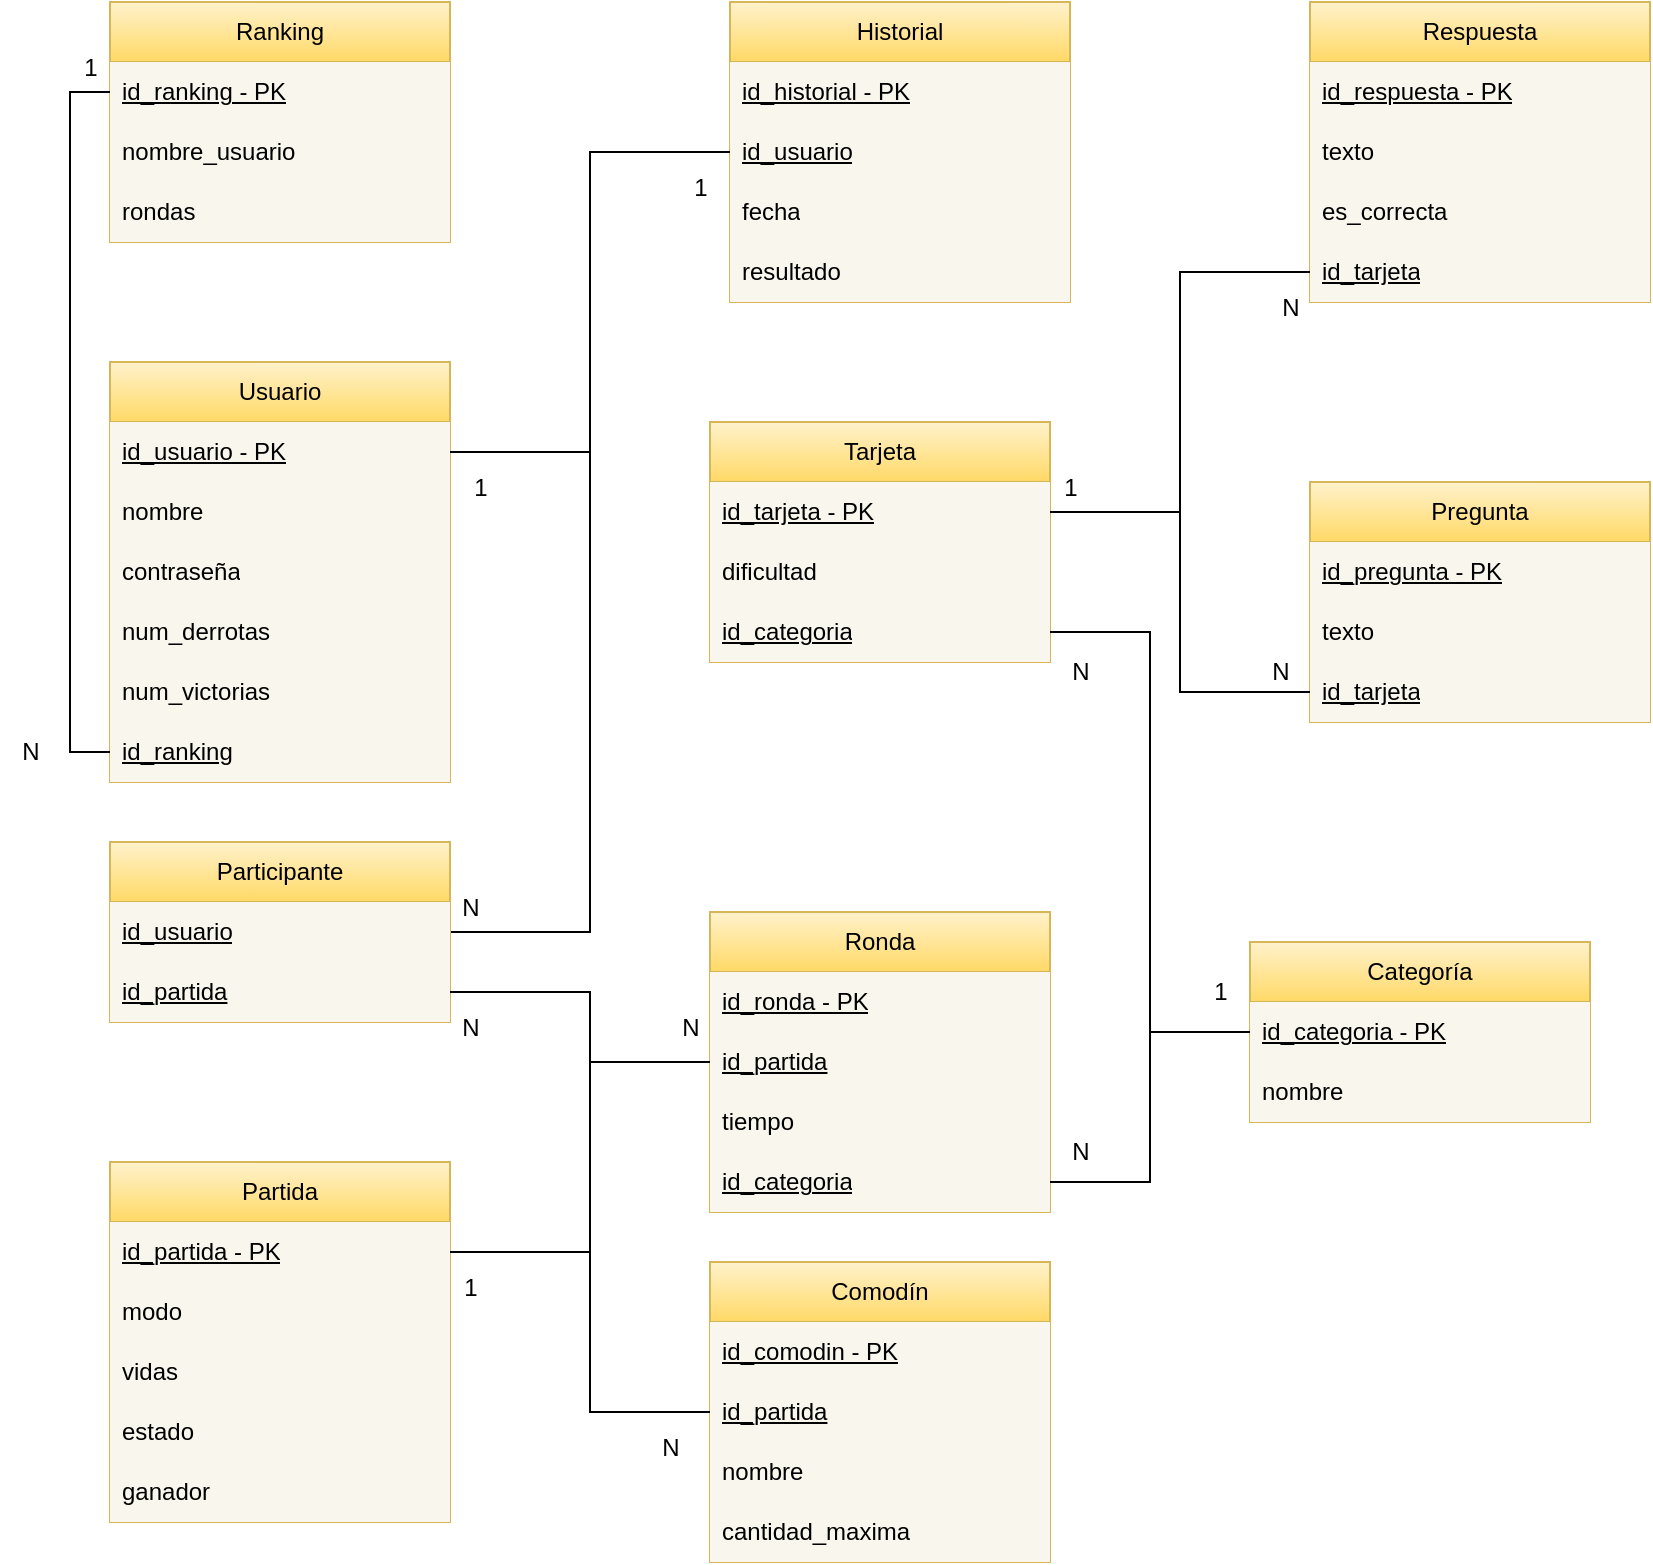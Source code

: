 <mxfile version="24.7.17">
  <diagram name="Página-1" id="ONYEkmk18qY-qcCmsCx9">
    <mxGraphModel grid="1" page="1" gridSize="10" guides="1" tooltips="1" connect="1" arrows="1" fold="1" pageScale="1" pageWidth="1169" pageHeight="827" math="0" shadow="0">
      <root>
        <mxCell id="0" />
        <mxCell id="1" parent="0" />
        <mxCell id="AqxNlBLeEbxyH4oe6DkZ-1" value="Tarjeta" style="swimlane;fontStyle=0;childLayout=stackLayout;horizontal=1;startSize=30;horizontalStack=0;resizeParent=1;resizeParentMax=0;resizeLast=0;collapsible=1;marginBottom=0;whiteSpace=wrap;html=1;fillColor=#fff2cc;strokeColor=#d6b656;gradientColor=#ffd966;swimlaneLine=1;" vertex="1" parent="1">
          <mxGeometry x="460" y="240" width="170" height="120" as="geometry">
            <mxRectangle x="480" y="240" width="60" height="30" as="alternateBounds" />
          </mxGeometry>
        </mxCell>
        <mxCell id="AqxNlBLeEbxyH4oe6DkZ-2" value="&lt;u&gt;id_tarjeta - PK&lt;/u&gt;" style="text;align=left;verticalAlign=middle;spacingLeft=4;spacingRight=4;overflow=hidden;points=[[0,0.5],[1,0.5]];portConstraint=eastwest;rotatable=0;whiteSpace=wrap;html=1;fillColor=#f9f7ed;strokeColor=none;swimlaneLine=1;" vertex="1" parent="AqxNlBLeEbxyH4oe6DkZ-1">
          <mxGeometry y="30" width="170" height="30" as="geometry" />
        </mxCell>
        <mxCell id="AqxNlBLeEbxyH4oe6DkZ-3" value="dificultad" style="text;align=left;verticalAlign=middle;spacingLeft=4;spacingRight=4;overflow=hidden;points=[[0,0.5],[1,0.5]];portConstraint=eastwest;rotatable=0;whiteSpace=wrap;html=1;fillColor=#f9f7ed;strokeColor=none;swimlaneLine=1;" vertex="1" parent="AqxNlBLeEbxyH4oe6DkZ-1">
          <mxGeometry y="60" width="170" height="30" as="geometry" />
        </mxCell>
        <mxCell id="AqxNlBLeEbxyH4oe6DkZ-60" value="&lt;u&gt;id_categoria&lt;/u&gt;" style="text;align=left;verticalAlign=middle;spacingLeft=4;spacingRight=4;overflow=hidden;points=[[0,0.5],[1,0.5]];portConstraint=eastwest;rotatable=0;whiteSpace=wrap;html=1;fillColor=#f9f7ed;strokeColor=none;swimlaneLine=1;" vertex="1" parent="AqxNlBLeEbxyH4oe6DkZ-1">
          <mxGeometry y="90" width="170" height="30" as="geometry" />
        </mxCell>
        <mxCell id="AqxNlBLeEbxyH4oe6DkZ-68" style="edgeStyle=orthogonalEdgeStyle;shape=connector;rounded=0;orthogonalLoop=1;jettySize=auto;html=1;exitX=1;exitY=0.5;exitDx=0;exitDy=0;entryX=1;entryY=0.25;entryDx=0;entryDy=0;strokeColor=default;align=center;verticalAlign=middle;fontFamily=Helvetica;fontSize=12;fontColor=default;fontStyle=0;labelBackgroundColor=default;endArrow=none;endFill=0;" edge="1" parent="1" source="AqxNlBLeEbxyH4oe6DkZ-18" target="AqxNlBLeEbxyH4oe6DkZ-34">
          <mxGeometry relative="1" as="geometry">
            <Array as="points">
              <mxPoint x="400" y="495" />
              <mxPoint x="400" y="255" />
            </Array>
          </mxGeometry>
        </mxCell>
        <mxCell id="AqxNlBLeEbxyH4oe6DkZ-18" value="Participante" style="swimlane;fontStyle=0;childLayout=stackLayout;horizontal=1;startSize=30;horizontalStack=0;resizeParent=1;resizeParentMax=0;resizeLast=0;collapsible=1;marginBottom=0;whiteSpace=wrap;html=1;fillColor=#fff2cc;strokeColor=#d6b656;gradientColor=#ffd966;swimlaneLine=1;" vertex="1" parent="1">
          <mxGeometry x="160" y="450" width="170" height="90" as="geometry">
            <mxRectangle x="480" y="240" width="60" height="30" as="alternateBounds" />
          </mxGeometry>
        </mxCell>
        <mxCell id="AqxNlBLeEbxyH4oe6DkZ-19" value="&lt;u&gt;id_usuario&lt;/u&gt;" style="text;align=left;verticalAlign=middle;spacingLeft=4;spacingRight=4;overflow=hidden;points=[[0,0.5],[1,0.5]];portConstraint=eastwest;rotatable=0;whiteSpace=wrap;html=1;fillColor=#f9f7ed;strokeColor=none;swimlaneLine=1;" vertex="1" parent="AqxNlBLeEbxyH4oe6DkZ-18">
          <mxGeometry y="30" width="170" height="30" as="geometry" />
        </mxCell>
        <mxCell id="kRlZ2vOdHMfNkCryZ6kh-11" value="&lt;u&gt;id_partida&lt;/u&gt;" style="text;align=left;verticalAlign=middle;spacingLeft=4;spacingRight=4;overflow=hidden;points=[[0,0.5],[1,0.5]];portConstraint=eastwest;rotatable=0;whiteSpace=wrap;html=1;fillColor=#f9f7ed;strokeColor=none;swimlaneLine=1;" vertex="1" parent="AqxNlBLeEbxyH4oe6DkZ-18">
          <mxGeometry y="60" width="170" height="30" as="geometry" />
        </mxCell>
        <mxCell id="kRlZ2vOdHMfNkCryZ6kh-1" value="Pregunta" style="swimlane;fontStyle=0;childLayout=stackLayout;horizontal=1;startSize=30;horizontalStack=0;resizeParent=1;resizeParentMax=0;resizeLast=0;collapsible=1;marginBottom=0;whiteSpace=wrap;html=1;fillColor=#fff2cc;strokeColor=#d6b656;gradientColor=#ffd966;swimlaneLine=1;" vertex="1" parent="1">
          <mxGeometry x="760" y="270" width="170" height="120" as="geometry">
            <mxRectangle x="480" y="240" width="60" height="30" as="alternateBounds" />
          </mxGeometry>
        </mxCell>
        <mxCell id="kRlZ2vOdHMfNkCryZ6kh-2" value="&lt;u&gt;id_pregunta - PK&lt;/u&gt;" style="text;align=left;verticalAlign=middle;spacingLeft=4;spacingRight=4;overflow=hidden;points=[[0,0.5],[1,0.5]];portConstraint=eastwest;rotatable=0;whiteSpace=wrap;html=1;fillColor=#f9f7ed;strokeColor=none;swimlaneLine=1;" vertex="1" parent="kRlZ2vOdHMfNkCryZ6kh-1">
          <mxGeometry y="30" width="170" height="30" as="geometry" />
        </mxCell>
        <mxCell id="kRlZ2vOdHMfNkCryZ6kh-3" value="texto" style="text;align=left;verticalAlign=middle;spacingLeft=4;spacingRight=4;overflow=hidden;points=[[0,0.5],[1,0.5]];portConstraint=eastwest;rotatable=0;whiteSpace=wrap;html=1;fillColor=#f9f7ed;strokeColor=none;swimlaneLine=1;" vertex="1" parent="kRlZ2vOdHMfNkCryZ6kh-1">
          <mxGeometry y="60" width="170" height="30" as="geometry" />
        </mxCell>
        <mxCell id="AqxNlBLeEbxyH4oe6DkZ-55" value="&lt;u&gt;id_tarjeta&lt;/u&gt;" style="text;align=left;verticalAlign=middle;spacingLeft=4;spacingRight=4;overflow=hidden;points=[[0,0.5],[1,0.5]];portConstraint=eastwest;rotatable=0;whiteSpace=wrap;html=1;fillColor=#f9f7ed;strokeColor=none;swimlaneLine=1;" vertex="1" parent="kRlZ2vOdHMfNkCryZ6kh-1">
          <mxGeometry y="90" width="170" height="30" as="geometry" />
        </mxCell>
        <mxCell id="AqxNlBLeEbxyH4oe6DkZ-22" value="Historial" style="swimlane;fontStyle=0;childLayout=stackLayout;horizontal=1;startSize=30;horizontalStack=0;resizeParent=1;resizeParentMax=0;resizeLast=0;collapsible=1;marginBottom=0;whiteSpace=wrap;html=1;fillColor=#fff2cc;strokeColor=#d6b656;gradientColor=#ffd966;swimlaneLine=1;" vertex="1" parent="1">
          <mxGeometry x="470" y="30" width="170" height="150" as="geometry">
            <mxRectangle x="480" y="240" width="60" height="30" as="alternateBounds" />
          </mxGeometry>
        </mxCell>
        <mxCell id="AqxNlBLeEbxyH4oe6DkZ-23" value="&lt;u&gt;id_historial - PK&lt;/u&gt;" style="text;align=left;verticalAlign=middle;spacingLeft=4;spacingRight=4;overflow=hidden;points=[[0,0.5],[1,0.5]];portConstraint=eastwest;rotatable=0;whiteSpace=wrap;html=1;fillColor=#f9f7ed;strokeColor=none;swimlaneLine=1;" vertex="1" parent="AqxNlBLeEbxyH4oe6DkZ-22">
          <mxGeometry y="30" width="170" height="30" as="geometry" />
        </mxCell>
        <mxCell id="kRlZ2vOdHMfNkCryZ6kh-16" value="&lt;div&gt;&lt;u&gt;id_usuario&lt;/u&gt;&lt;/div&gt;" style="text;align=left;verticalAlign=middle;spacingLeft=4;spacingRight=4;overflow=hidden;points=[[0,0.5],[1,0.5]];portConstraint=eastwest;rotatable=0;whiteSpace=wrap;html=1;fillColor=#f9f7ed;strokeColor=none;swimlaneLine=1;" vertex="1" parent="AqxNlBLeEbxyH4oe6DkZ-22">
          <mxGeometry y="60" width="170" height="30" as="geometry" />
        </mxCell>
        <mxCell id="AqxNlBLeEbxyH4oe6DkZ-24" value="fecha" style="text;align=left;verticalAlign=middle;spacingLeft=4;spacingRight=4;overflow=hidden;points=[[0,0.5],[1,0.5]];portConstraint=eastwest;rotatable=0;whiteSpace=wrap;html=1;fillColor=#f9f7ed;strokeColor=none;swimlaneLine=1;" vertex="1" parent="AqxNlBLeEbxyH4oe6DkZ-22">
          <mxGeometry y="90" width="170" height="30" as="geometry" />
        </mxCell>
        <mxCell id="AqxNlBLeEbxyH4oe6DkZ-25" value="resultado" style="text;align=left;verticalAlign=middle;spacingLeft=4;spacingRight=4;overflow=hidden;points=[[0,0.5],[1,0.5]];portConstraint=eastwest;rotatable=0;whiteSpace=wrap;html=1;fillColor=#f9f7ed;strokeColor=none;swimlaneLine=1;" vertex="1" parent="AqxNlBLeEbxyH4oe6DkZ-22">
          <mxGeometry y="120" width="170" height="30" as="geometry" />
        </mxCell>
        <mxCell id="AqxNlBLeEbxyH4oe6DkZ-26" value="Ronda" style="swimlane;fontStyle=0;childLayout=stackLayout;horizontal=1;startSize=30;horizontalStack=0;resizeParent=1;resizeParentMax=0;resizeLast=0;collapsible=1;marginBottom=0;whiteSpace=wrap;html=1;fillColor=#fff2cc;strokeColor=#d6b656;gradientColor=#ffd966;swimlaneLine=1;" vertex="1" parent="1">
          <mxGeometry x="460" y="485" width="170" height="150" as="geometry">
            <mxRectangle x="480" y="240" width="60" height="30" as="alternateBounds" />
          </mxGeometry>
        </mxCell>
        <mxCell id="AqxNlBLeEbxyH4oe6DkZ-27" value="&lt;u&gt;id_ronda - PK&lt;/u&gt;" style="text;align=left;verticalAlign=middle;spacingLeft=4;spacingRight=4;overflow=hidden;points=[[0,0.5],[1,0.5]];portConstraint=eastwest;rotatable=0;whiteSpace=wrap;html=1;fillColor=#f9f7ed;strokeColor=none;swimlaneLine=1;" vertex="1" parent="AqxNlBLeEbxyH4oe6DkZ-26">
          <mxGeometry y="30" width="170" height="30" as="geometry" />
        </mxCell>
        <mxCell id="kRlZ2vOdHMfNkCryZ6kh-18" value="&lt;u&gt;id_partida&lt;/u&gt;" style="text;align=left;verticalAlign=middle;spacingLeft=4;spacingRight=4;overflow=hidden;points=[[0,0.5],[1,0.5]];portConstraint=eastwest;rotatable=0;whiteSpace=wrap;html=1;fillColor=#f9f7ed;strokeColor=none;swimlaneLine=1;" vertex="1" parent="AqxNlBLeEbxyH4oe6DkZ-26">
          <mxGeometry y="60" width="170" height="30" as="geometry" />
        </mxCell>
        <mxCell id="AqxNlBLeEbxyH4oe6DkZ-28" value="tiempo" style="text;align=left;verticalAlign=middle;spacingLeft=4;spacingRight=4;overflow=hidden;points=[[0,0.5],[1,0.5]];portConstraint=eastwest;rotatable=0;whiteSpace=wrap;html=1;fillColor=#f9f7ed;strokeColor=none;swimlaneLine=1;" vertex="1" parent="AqxNlBLeEbxyH4oe6DkZ-26">
          <mxGeometry y="90" width="170" height="30" as="geometry" />
        </mxCell>
        <mxCell id="AqxNlBLeEbxyH4oe6DkZ-65" value="&lt;u&gt;id_categoria&lt;/u&gt;" style="text;align=left;verticalAlign=middle;spacingLeft=4;spacingRight=4;overflow=hidden;points=[[0,0.5],[1,0.5]];portConstraint=eastwest;rotatable=0;whiteSpace=wrap;html=1;fillColor=#f9f7ed;strokeColor=none;swimlaneLine=1;" vertex="1" parent="AqxNlBLeEbxyH4oe6DkZ-26">
          <mxGeometry y="120" width="170" height="30" as="geometry" />
        </mxCell>
        <mxCell id="AqxNlBLeEbxyH4oe6DkZ-30" value="Respuesta" style="swimlane;fontStyle=0;childLayout=stackLayout;horizontal=1;startSize=30;horizontalStack=0;resizeParent=1;resizeParentMax=0;resizeLast=0;collapsible=1;marginBottom=0;whiteSpace=wrap;html=1;fillColor=#fff2cc;strokeColor=#d6b656;gradientColor=#ffd966;swimlaneLine=1;" vertex="1" parent="1">
          <mxGeometry x="760" y="30" width="170" height="150" as="geometry">
            <mxRectangle x="480" y="240" width="60" height="30" as="alternateBounds" />
          </mxGeometry>
        </mxCell>
        <mxCell id="AqxNlBLeEbxyH4oe6DkZ-31" value="&lt;u&gt;id_respuesta - PK&lt;/u&gt;" style="text;align=left;verticalAlign=middle;spacingLeft=4;spacingRight=4;overflow=hidden;points=[[0,0.5],[1,0.5]];portConstraint=eastwest;rotatable=0;whiteSpace=wrap;html=1;fillColor=#f9f7ed;strokeColor=none;swimlaneLine=1;" vertex="1" parent="AqxNlBLeEbxyH4oe6DkZ-30">
          <mxGeometry y="30" width="170" height="30" as="geometry" />
        </mxCell>
        <mxCell id="AqxNlBLeEbxyH4oe6DkZ-32" value="texto" style="text;align=left;verticalAlign=middle;spacingLeft=4;spacingRight=4;overflow=hidden;points=[[0,0.5],[1,0.5]];portConstraint=eastwest;rotatable=0;whiteSpace=wrap;html=1;fillColor=#f9f7ed;strokeColor=none;swimlaneLine=1;" vertex="1" parent="AqxNlBLeEbxyH4oe6DkZ-30">
          <mxGeometry y="60" width="170" height="30" as="geometry" />
        </mxCell>
        <mxCell id="AqxNlBLeEbxyH4oe6DkZ-33" value="es_correcta" style="text;align=left;verticalAlign=middle;spacingLeft=4;spacingRight=4;overflow=hidden;points=[[0,0.5],[1,0.5]];portConstraint=eastwest;rotatable=0;whiteSpace=wrap;html=1;fillColor=#f9f7ed;strokeColor=none;swimlaneLine=1;" vertex="1" parent="AqxNlBLeEbxyH4oe6DkZ-30">
          <mxGeometry y="90" width="170" height="30" as="geometry" />
        </mxCell>
        <mxCell id="AqxNlBLeEbxyH4oe6DkZ-56" value="&lt;u&gt;id_tarjeta&lt;/u&gt;" style="text;align=left;verticalAlign=middle;spacingLeft=4;spacingRight=4;overflow=hidden;points=[[0,0.5],[1,0.5]];portConstraint=eastwest;rotatable=0;whiteSpace=wrap;html=1;fillColor=#f9f7ed;strokeColor=none;swimlaneLine=1;" vertex="1" parent="AqxNlBLeEbxyH4oe6DkZ-30">
          <mxGeometry y="120" width="170" height="30" as="geometry" />
        </mxCell>
        <mxCell id="AqxNlBLeEbxyH4oe6DkZ-34" value="Usuario" style="swimlane;fontStyle=0;childLayout=stackLayout;horizontal=1;startSize=30;horizontalStack=0;resizeParent=1;resizeParentMax=0;resizeLast=0;collapsible=1;marginBottom=0;whiteSpace=wrap;html=1;fillColor=#fff2cc;strokeColor=#d6b656;gradientColor=#ffd966;swimlaneLine=1;" vertex="1" parent="1">
          <mxGeometry x="160" y="210" width="170" height="210" as="geometry">
            <mxRectangle x="480" y="240" width="60" height="30" as="alternateBounds" />
          </mxGeometry>
        </mxCell>
        <mxCell id="AqxNlBLeEbxyH4oe6DkZ-35" value="&lt;u&gt;id_usuario - PK&lt;/u&gt;" style="text;align=left;verticalAlign=middle;spacingLeft=4;spacingRight=4;overflow=hidden;points=[[0,0.5],[1,0.5]];portConstraint=eastwest;rotatable=0;whiteSpace=wrap;html=1;fillColor=#f9f7ed;strokeColor=none;swimlaneLine=1;" vertex="1" parent="AqxNlBLeEbxyH4oe6DkZ-34">
          <mxGeometry y="30" width="170" height="30" as="geometry" />
        </mxCell>
        <mxCell id="AqxNlBLeEbxyH4oe6DkZ-36" value="nombre" style="text;align=left;verticalAlign=middle;spacingLeft=4;spacingRight=4;overflow=hidden;points=[[0,0.5],[1,0.5]];portConstraint=eastwest;rotatable=0;whiteSpace=wrap;html=1;fillColor=#f9f7ed;strokeColor=none;swimlaneLine=1;" vertex="1" parent="AqxNlBLeEbxyH4oe6DkZ-34">
          <mxGeometry y="60" width="170" height="30" as="geometry" />
        </mxCell>
        <mxCell id="AqxNlBLeEbxyH4oe6DkZ-37" value="contraseña" style="text;align=left;verticalAlign=middle;spacingLeft=4;spacingRight=4;overflow=hidden;points=[[0,0.5],[1,0.5]];portConstraint=eastwest;rotatable=0;whiteSpace=wrap;html=1;fillColor=#f9f7ed;strokeColor=none;swimlaneLine=1;" vertex="1" parent="AqxNlBLeEbxyH4oe6DkZ-34">
          <mxGeometry y="90" width="170" height="30" as="geometry" />
        </mxCell>
        <mxCell id="kRlZ2vOdHMfNkCryZ6kh-7" value="num_derrotas" style="text;align=left;verticalAlign=middle;spacingLeft=4;spacingRight=4;overflow=hidden;points=[[0,0.5],[1,0.5]];portConstraint=eastwest;rotatable=0;whiteSpace=wrap;html=1;fillColor=#f9f7ed;strokeColor=none;swimlaneLine=1;" vertex="1" parent="AqxNlBLeEbxyH4oe6DkZ-34">
          <mxGeometry y="120" width="170" height="30" as="geometry" />
        </mxCell>
        <mxCell id="AqxNlBLeEbxyH4oe6DkZ-54" value="num_victorias" style="text;align=left;verticalAlign=middle;spacingLeft=4;spacingRight=4;overflow=hidden;points=[[0,0.5],[1,0.5]];portConstraint=eastwest;rotatable=0;whiteSpace=wrap;html=1;fillColor=#f9f7ed;strokeColor=none;swimlaneLine=1;" vertex="1" parent="AqxNlBLeEbxyH4oe6DkZ-34">
          <mxGeometry y="150" width="170" height="30" as="geometry" />
        </mxCell>
        <mxCell id="AqxNlBLeEbxyH4oe6DkZ-71" value="&lt;u&gt;id_ranking&lt;/u&gt;" style="text;align=left;verticalAlign=middle;spacingLeft=4;spacingRight=4;overflow=hidden;points=[[0,0.5],[1,0.5]];portConstraint=eastwest;rotatable=0;whiteSpace=wrap;html=1;fillColor=#f9f7ed;strokeColor=none;swimlaneLine=1;" vertex="1" parent="AqxNlBLeEbxyH4oe6DkZ-34">
          <mxGeometry y="180" width="170" height="30" as="geometry" />
        </mxCell>
        <mxCell id="AqxNlBLeEbxyH4oe6DkZ-38" value="Partida" style="swimlane;fontStyle=0;childLayout=stackLayout;horizontal=1;startSize=30;horizontalStack=0;resizeParent=1;resizeParentMax=0;resizeLast=0;collapsible=1;marginBottom=0;whiteSpace=wrap;html=1;fillColor=#fff2cc;strokeColor=#d6b656;gradientColor=#ffd966;swimlaneLine=1;" vertex="1" parent="1">
          <mxGeometry x="160" y="610" width="170" height="180" as="geometry">
            <mxRectangle x="480" y="240" width="60" height="30" as="alternateBounds" />
          </mxGeometry>
        </mxCell>
        <mxCell id="AqxNlBLeEbxyH4oe6DkZ-39" value="&lt;u&gt;id_partida - PK&lt;/u&gt;" style="text;align=left;verticalAlign=middle;spacingLeft=4;spacingRight=4;overflow=hidden;points=[[0,0.5],[1,0.5]];portConstraint=eastwest;rotatable=0;whiteSpace=wrap;html=1;fillColor=#f9f7ed;strokeColor=none;swimlaneLine=1;" vertex="1" parent="AqxNlBLeEbxyH4oe6DkZ-38">
          <mxGeometry y="30" width="170" height="30" as="geometry" />
        </mxCell>
        <mxCell id="AqxNlBLeEbxyH4oe6DkZ-40" value="modo" style="text;align=left;verticalAlign=middle;spacingLeft=4;spacingRight=4;overflow=hidden;points=[[0,0.5],[1,0.5]];portConstraint=eastwest;rotatable=0;whiteSpace=wrap;html=1;fillColor=#f9f7ed;strokeColor=none;swimlaneLine=1;" vertex="1" parent="AqxNlBLeEbxyH4oe6DkZ-38">
          <mxGeometry y="60" width="170" height="30" as="geometry" />
        </mxCell>
        <mxCell id="AqxNlBLeEbxyH4oe6DkZ-41" value="vidas" style="text;align=left;verticalAlign=middle;spacingLeft=4;spacingRight=4;overflow=hidden;points=[[0,0.5],[1,0.5]];portConstraint=eastwest;rotatable=0;whiteSpace=wrap;html=1;fillColor=#f9f7ed;strokeColor=none;swimlaneLine=1;" vertex="1" parent="AqxNlBLeEbxyH4oe6DkZ-38">
          <mxGeometry y="90" width="170" height="30" as="geometry" />
        </mxCell>
        <mxCell id="kRlZ2vOdHMfNkCryZ6kh-9" value="estado" style="text;align=left;verticalAlign=middle;spacingLeft=4;spacingRight=4;overflow=hidden;points=[[0,0.5],[1,0.5]];portConstraint=eastwest;rotatable=0;whiteSpace=wrap;html=1;fillColor=#f9f7ed;strokeColor=none;swimlaneLine=1;" vertex="1" parent="AqxNlBLeEbxyH4oe6DkZ-38">
          <mxGeometry y="120" width="170" height="30" as="geometry" />
        </mxCell>
        <mxCell id="kRlZ2vOdHMfNkCryZ6kh-10" value="ganador" style="text;align=left;verticalAlign=middle;spacingLeft=4;spacingRight=4;overflow=hidden;points=[[0,0.5],[1,0.5]];portConstraint=eastwest;rotatable=0;whiteSpace=wrap;html=1;fillColor=#f9f7ed;strokeColor=none;swimlaneLine=1;" vertex="1" parent="AqxNlBLeEbxyH4oe6DkZ-38">
          <mxGeometry y="150" width="170" height="30" as="geometry" />
        </mxCell>
        <mxCell id="AqxNlBLeEbxyH4oe6DkZ-42" value="Comodín" style="swimlane;fontStyle=0;childLayout=stackLayout;horizontal=1;startSize=30;horizontalStack=0;resizeParent=1;resizeParentMax=0;resizeLast=0;collapsible=1;marginBottom=0;whiteSpace=wrap;html=1;fillColor=#fff2cc;strokeColor=#d6b656;gradientColor=#ffd966;swimlaneLine=1;" vertex="1" parent="1">
          <mxGeometry x="460" y="660" width="170" height="150" as="geometry">
            <mxRectangle x="480" y="240" width="60" height="30" as="alternateBounds" />
          </mxGeometry>
        </mxCell>
        <mxCell id="AqxNlBLeEbxyH4oe6DkZ-43" value="&lt;u&gt;id_comodin - PK&lt;/u&gt;" style="text;align=left;verticalAlign=middle;spacingLeft=4;spacingRight=4;overflow=hidden;points=[[0,0.5],[1,0.5]];portConstraint=eastwest;rotatable=0;whiteSpace=wrap;html=1;fillColor=#f9f7ed;strokeColor=none;swimlaneLine=1;" vertex="1" parent="AqxNlBLeEbxyH4oe6DkZ-42">
          <mxGeometry y="30" width="170" height="30" as="geometry" />
        </mxCell>
        <mxCell id="kRlZ2vOdHMfNkCryZ6kh-23" value="&lt;u&gt;id_partida&lt;/u&gt;" style="text;align=left;verticalAlign=middle;spacingLeft=4;spacingRight=4;overflow=hidden;points=[[0,0.5],[1,0.5]];portConstraint=eastwest;rotatable=0;whiteSpace=wrap;html=1;fillColor=#f9f7ed;strokeColor=none;swimlaneLine=1;" vertex="1" parent="AqxNlBLeEbxyH4oe6DkZ-42">
          <mxGeometry y="60" width="170" height="30" as="geometry" />
        </mxCell>
        <mxCell id="AqxNlBLeEbxyH4oe6DkZ-44" value="nombre" style="text;align=left;verticalAlign=middle;spacingLeft=4;spacingRight=4;overflow=hidden;points=[[0,0.5],[1,0.5]];portConstraint=eastwest;rotatable=0;whiteSpace=wrap;html=1;fillColor=#f9f7ed;strokeColor=none;swimlaneLine=1;" vertex="1" parent="AqxNlBLeEbxyH4oe6DkZ-42">
          <mxGeometry y="90" width="170" height="30" as="geometry" />
        </mxCell>
        <mxCell id="AqxNlBLeEbxyH4oe6DkZ-45" value="cantidad_maxima" style="text;align=left;verticalAlign=middle;spacingLeft=4;spacingRight=4;overflow=hidden;points=[[0,0.5],[1,0.5]];portConstraint=eastwest;rotatable=0;whiteSpace=wrap;html=1;fillColor=#f9f7ed;strokeColor=none;swimlaneLine=1;" vertex="1" parent="AqxNlBLeEbxyH4oe6DkZ-42">
          <mxGeometry y="120" width="170" height="30" as="geometry" />
        </mxCell>
        <mxCell id="AqxNlBLeEbxyH4oe6DkZ-46" value="&lt;div&gt;Ranking&lt;/div&gt;" style="swimlane;fontStyle=0;childLayout=stackLayout;horizontal=1;startSize=30;horizontalStack=0;resizeParent=1;resizeParentMax=0;resizeLast=0;collapsible=1;marginBottom=0;whiteSpace=wrap;html=1;fillColor=#fff2cc;strokeColor=#d6b656;gradientColor=#ffd966;swimlaneLine=1;" vertex="1" parent="1">
          <mxGeometry x="160" y="30" width="170" height="120" as="geometry">
            <mxRectangle x="480" y="240" width="60" height="30" as="alternateBounds" />
          </mxGeometry>
        </mxCell>
        <mxCell id="AqxNlBLeEbxyH4oe6DkZ-47" value="&lt;u&gt;id_ranking - PK&lt;/u&gt;" style="text;align=left;verticalAlign=middle;spacingLeft=4;spacingRight=4;overflow=hidden;points=[[0,0.5],[1,0.5]];portConstraint=eastwest;rotatable=0;whiteSpace=wrap;html=1;fillColor=#f9f7ed;strokeColor=none;swimlaneLine=1;" vertex="1" parent="AqxNlBLeEbxyH4oe6DkZ-46">
          <mxGeometry y="30" width="170" height="30" as="geometry" />
        </mxCell>
        <mxCell id="AqxNlBLeEbxyH4oe6DkZ-48" value="nombre_usuario" style="text;align=left;verticalAlign=middle;spacingLeft=4;spacingRight=4;overflow=hidden;points=[[0,0.5],[1,0.5]];portConstraint=eastwest;rotatable=0;whiteSpace=wrap;html=1;fillColor=#f9f7ed;strokeColor=none;swimlaneLine=1;" vertex="1" parent="AqxNlBLeEbxyH4oe6DkZ-46">
          <mxGeometry y="60" width="170" height="30" as="geometry" />
        </mxCell>
        <mxCell id="AqxNlBLeEbxyH4oe6DkZ-49" value="rondas" style="text;align=left;verticalAlign=middle;spacingLeft=4;spacingRight=4;overflow=hidden;points=[[0,0.5],[1,0.5]];portConstraint=eastwest;rotatable=0;whiteSpace=wrap;html=1;fillColor=#f9f7ed;strokeColor=none;swimlaneLine=1;" vertex="1" parent="AqxNlBLeEbxyH4oe6DkZ-46">
          <mxGeometry y="90" width="170" height="30" as="geometry" />
        </mxCell>
        <mxCell id="AqxNlBLeEbxyH4oe6DkZ-50" value="Categoría" style="swimlane;fontStyle=0;childLayout=stackLayout;horizontal=1;startSize=30;horizontalStack=0;resizeParent=1;resizeParentMax=0;resizeLast=0;collapsible=1;marginBottom=0;whiteSpace=wrap;html=1;fillColor=#fff2cc;strokeColor=#d6b656;gradientColor=#ffd966;swimlaneLine=1;" vertex="1" parent="1">
          <mxGeometry x="730" y="500" width="170" height="90" as="geometry">
            <mxRectangle x="480" y="240" width="60" height="30" as="alternateBounds" />
          </mxGeometry>
        </mxCell>
        <mxCell id="AqxNlBLeEbxyH4oe6DkZ-51" value="&lt;u&gt;id_categoria - PK&lt;/u&gt;" style="text;align=left;verticalAlign=middle;spacingLeft=4;spacingRight=4;overflow=hidden;points=[[0,0.5],[1,0.5]];portConstraint=eastwest;rotatable=0;whiteSpace=wrap;html=1;fillColor=#f9f7ed;strokeColor=none;swimlaneLine=1;" vertex="1" parent="AqxNlBLeEbxyH4oe6DkZ-50">
          <mxGeometry y="30" width="170" height="30" as="geometry" />
        </mxCell>
        <mxCell id="AqxNlBLeEbxyH4oe6DkZ-52" value="nombre" style="text;align=left;verticalAlign=middle;spacingLeft=4;spacingRight=4;overflow=hidden;points=[[0,0.5],[1,0.5]];portConstraint=eastwest;rotatable=0;whiteSpace=wrap;html=1;fillColor=#f9f7ed;strokeColor=none;swimlaneLine=1;" vertex="1" parent="AqxNlBLeEbxyH4oe6DkZ-50">
          <mxGeometry y="60" width="170" height="30" as="geometry" />
        </mxCell>
        <mxCell id="AqxNlBLeEbxyH4oe6DkZ-63" style="edgeStyle=orthogonalEdgeStyle;shape=connector;rounded=0;orthogonalLoop=1;jettySize=auto;html=1;exitX=0;exitY=0.5;exitDx=0;exitDy=0;entryX=1;entryY=0.5;entryDx=0;entryDy=0;strokeColor=default;align=center;verticalAlign=middle;fontFamily=Helvetica;fontSize=12;fontColor=default;fontStyle=0;labelBackgroundColor=default;endArrow=none;endFill=0;" edge="1" parent="1" source="AqxNlBLeEbxyH4oe6DkZ-56" target="AqxNlBLeEbxyH4oe6DkZ-2">
          <mxGeometry relative="1" as="geometry" />
        </mxCell>
        <mxCell id="AqxNlBLeEbxyH4oe6DkZ-66" style="edgeStyle=orthogonalEdgeStyle;shape=connector;rounded=0;orthogonalLoop=1;jettySize=auto;html=1;exitX=1;exitY=0.5;exitDx=0;exitDy=0;entryX=0;entryY=0.5;entryDx=0;entryDy=0;strokeColor=default;align=center;verticalAlign=middle;fontFamily=Helvetica;fontSize=12;fontColor=default;fontStyle=0;labelBackgroundColor=default;endArrow=none;endFill=0;" edge="1" parent="1" source="AqxNlBLeEbxyH4oe6DkZ-65" target="AqxNlBLeEbxyH4oe6DkZ-51">
          <mxGeometry relative="1" as="geometry" />
        </mxCell>
        <mxCell id="kRlZ2vOdHMfNkCryZ6kh-29" style="edgeStyle=orthogonalEdgeStyle;shape=connector;rounded=0;orthogonalLoop=1;jettySize=auto;html=1;entryX=0;entryY=0.5;entryDx=0;entryDy=0;strokeColor=default;align=center;verticalAlign=middle;fontFamily=Helvetica;fontSize=12;fontColor=default;fontStyle=0;labelBackgroundColor=default;endArrow=none;endFill=0;" edge="1" parent="1" source="AqxNlBLeEbxyH4oe6DkZ-39" target="kRlZ2vOdHMfNkCryZ6kh-18">
          <mxGeometry relative="1" as="geometry">
            <Array as="points">
              <mxPoint x="400" y="655" />
              <mxPoint x="400" y="560" />
            </Array>
          </mxGeometry>
        </mxCell>
        <mxCell id="kRlZ2vOdHMfNkCryZ6kh-31" style="edgeStyle=orthogonalEdgeStyle;shape=connector;rounded=0;orthogonalLoop=1;jettySize=auto;html=1;entryX=0;entryY=0.5;entryDx=0;entryDy=0;strokeColor=default;align=center;verticalAlign=middle;fontFamily=Helvetica;fontSize=12;fontColor=default;fontStyle=0;labelBackgroundColor=default;endArrow=none;endFill=0;" edge="1" parent="1" source="AqxNlBLeEbxyH4oe6DkZ-35" target="AqxNlBLeEbxyH4oe6DkZ-22">
          <mxGeometry relative="1" as="geometry" />
        </mxCell>
        <mxCell id="AqxNlBLeEbxyH4oe6DkZ-67" style="edgeStyle=orthogonalEdgeStyle;shape=connector;rounded=0;orthogonalLoop=1;jettySize=auto;html=1;exitX=1;exitY=0.5;exitDx=0;exitDy=0;entryX=1;entryY=0.25;entryDx=0;entryDy=0;strokeColor=default;align=center;verticalAlign=middle;fontFamily=Helvetica;fontSize=12;fontColor=default;fontStyle=0;labelBackgroundColor=default;endArrow=none;endFill=0;" edge="1" parent="1" source="kRlZ2vOdHMfNkCryZ6kh-11" target="AqxNlBLeEbxyH4oe6DkZ-38">
          <mxGeometry relative="1" as="geometry">
            <Array as="points">
              <mxPoint x="400" y="525" />
              <mxPoint x="400" y="655" />
            </Array>
          </mxGeometry>
        </mxCell>
        <mxCell id="AqxNlBLeEbxyH4oe6DkZ-69" style="edgeStyle=orthogonalEdgeStyle;shape=connector;rounded=0;orthogonalLoop=1;jettySize=auto;html=1;exitX=0;exitY=0.5;exitDx=0;exitDy=0;entryX=1;entryY=0.25;entryDx=0;entryDy=0;strokeColor=default;align=center;verticalAlign=middle;fontFamily=Helvetica;fontSize=12;fontColor=default;fontStyle=0;labelBackgroundColor=default;endArrow=none;endFill=0;" edge="1" parent="1" source="kRlZ2vOdHMfNkCryZ6kh-23" target="AqxNlBLeEbxyH4oe6DkZ-38">
          <mxGeometry relative="1" as="geometry">
            <Array as="points">
              <mxPoint x="400" y="735" />
              <mxPoint x="400" y="655" />
            </Array>
          </mxGeometry>
        </mxCell>
        <mxCell id="AqxNlBLeEbxyH4oe6DkZ-72" style="edgeStyle=orthogonalEdgeStyle;shape=connector;rounded=0;orthogonalLoop=1;jettySize=auto;html=1;exitX=0;exitY=0.5;exitDx=0;exitDy=0;entryX=0;entryY=0.5;entryDx=0;entryDy=0;strokeColor=default;align=center;verticalAlign=middle;fontFamily=Helvetica;fontSize=12;fontColor=default;fontStyle=0;labelBackgroundColor=default;endArrow=none;endFill=0;" edge="1" parent="1" source="AqxNlBLeEbxyH4oe6DkZ-71" target="AqxNlBLeEbxyH4oe6DkZ-47">
          <mxGeometry relative="1" as="geometry" />
        </mxCell>
        <mxCell id="AqxNlBLeEbxyH4oe6DkZ-74" style="edgeStyle=orthogonalEdgeStyle;shape=connector;rounded=0;orthogonalLoop=1;jettySize=auto;html=1;exitX=1;exitY=0.5;exitDx=0;exitDy=0;entryX=0;entryY=0.5;entryDx=0;entryDy=0;strokeColor=default;align=center;verticalAlign=middle;fontFamily=Helvetica;fontSize=12;fontColor=default;fontStyle=0;labelBackgroundColor=default;endArrow=none;endFill=0;" edge="1" parent="1" source="AqxNlBLeEbxyH4oe6DkZ-60" target="AqxNlBLeEbxyH4oe6DkZ-51">
          <mxGeometry relative="1" as="geometry" />
        </mxCell>
        <mxCell id="AqxNlBLeEbxyH4oe6DkZ-75" style="edgeStyle=orthogonalEdgeStyle;shape=connector;rounded=0;orthogonalLoop=1;jettySize=auto;html=1;exitX=0;exitY=0.5;exitDx=0;exitDy=0;entryX=1;entryY=0.5;entryDx=0;entryDy=0;strokeColor=default;align=center;verticalAlign=middle;fontFamily=Helvetica;fontSize=12;fontColor=default;fontStyle=0;labelBackgroundColor=default;endArrow=none;endFill=0;" edge="1" parent="1" source="AqxNlBLeEbxyH4oe6DkZ-55" target="AqxNlBLeEbxyH4oe6DkZ-2">
          <mxGeometry relative="1" as="geometry" />
        </mxCell>
        <mxCell id="oP7y8dSqaWjasVVCpOIl-1" value="1" style="text;html=1;align=center;verticalAlign=middle;resizable=0;points=[];autosize=1;strokeColor=none;fillColor=none;" vertex="1" parent="1">
          <mxGeometry x="135" y="48" width="30" height="30" as="geometry" />
        </mxCell>
        <mxCell id="oP7y8dSqaWjasVVCpOIl-2" value="N" style="text;html=1;align=center;verticalAlign=middle;resizable=0;points=[];autosize=1;strokeColor=none;fillColor=none;" vertex="1" parent="1">
          <mxGeometry x="105" y="390" width="30" height="30" as="geometry" />
        </mxCell>
        <mxCell id="oP7y8dSqaWjasVVCpOIl-3" value="1" style="text;html=1;align=center;verticalAlign=middle;resizable=0;points=[];autosize=1;strokeColor=none;fillColor=none;" vertex="1" parent="1">
          <mxGeometry x="440" y="108" width="30" height="30" as="geometry" />
        </mxCell>
        <mxCell id="oP7y8dSqaWjasVVCpOIl-4" value="1" style="text;html=1;align=center;verticalAlign=middle;resizable=0;points=[];autosize=1;strokeColor=none;fillColor=none;" vertex="1" parent="1">
          <mxGeometry x="330" y="258" width="30" height="30" as="geometry" />
        </mxCell>
        <mxCell id="oP7y8dSqaWjasVVCpOIl-5" value="N" style="text;html=1;align=center;verticalAlign=middle;resizable=0;points=[];autosize=1;strokeColor=none;fillColor=none;" vertex="1" parent="1">
          <mxGeometry x="325" y="468" width="30" height="30" as="geometry" />
        </mxCell>
        <mxCell id="oP7y8dSqaWjasVVCpOIl-6" value="N" style="text;html=1;align=center;verticalAlign=middle;resizable=0;points=[];autosize=1;strokeColor=none;fillColor=none;" vertex="1" parent="1">
          <mxGeometry x="325" y="528" width="30" height="30" as="geometry" />
        </mxCell>
        <mxCell id="oP7y8dSqaWjasVVCpOIl-7" value="1" style="text;html=1;align=center;verticalAlign=middle;resizable=0;points=[];autosize=1;strokeColor=none;fillColor=none;" vertex="1" parent="1">
          <mxGeometry x="325" y="658" width="30" height="30" as="geometry" />
        </mxCell>
        <mxCell id="oP7y8dSqaWjasVVCpOIl-8" value="N" style="text;html=1;align=center;verticalAlign=middle;resizable=0;points=[];autosize=1;strokeColor=none;fillColor=none;" vertex="1" parent="1">
          <mxGeometry x="435" y="528" width="30" height="30" as="geometry" />
        </mxCell>
        <mxCell id="oP7y8dSqaWjasVVCpOIl-9" value="N" style="text;html=1;align=center;verticalAlign=middle;resizable=0;points=[];autosize=1;strokeColor=none;fillColor=none;" vertex="1" parent="1">
          <mxGeometry x="425" y="738" width="30" height="30" as="geometry" />
        </mxCell>
        <mxCell id="oP7y8dSqaWjasVVCpOIl-10" value="1" style="text;html=1;align=center;verticalAlign=middle;resizable=0;points=[];autosize=1;strokeColor=none;fillColor=none;" vertex="1" parent="1">
          <mxGeometry x="700" y="510" width="30" height="30" as="geometry" />
        </mxCell>
        <mxCell id="oP7y8dSqaWjasVVCpOIl-12" value="N" style="text;html=1;align=center;verticalAlign=middle;resizable=0;points=[];autosize=1;strokeColor=none;fillColor=none;" vertex="1" parent="1">
          <mxGeometry x="630" y="590" width="30" height="30" as="geometry" />
        </mxCell>
        <mxCell id="oP7y8dSqaWjasVVCpOIl-13" value="N" style="text;html=1;align=center;verticalAlign=middle;resizable=0;points=[];autosize=1;strokeColor=none;fillColor=none;" vertex="1" parent="1">
          <mxGeometry x="630" y="350" width="30" height="30" as="geometry" />
        </mxCell>
        <mxCell id="oP7y8dSqaWjasVVCpOIl-14" value="1" style="text;html=1;align=center;verticalAlign=middle;resizable=0;points=[];autosize=1;strokeColor=none;fillColor=none;" vertex="1" parent="1">
          <mxGeometry x="625" y="258" width="30" height="30" as="geometry" />
        </mxCell>
        <mxCell id="oP7y8dSqaWjasVVCpOIl-15" value="N" style="text;html=1;align=center;verticalAlign=middle;resizable=0;points=[];autosize=1;strokeColor=none;fillColor=none;" vertex="1" parent="1">
          <mxGeometry x="735" y="168" width="30" height="30" as="geometry" />
        </mxCell>
        <mxCell id="oP7y8dSqaWjasVVCpOIl-16" value="N" style="text;html=1;align=center;verticalAlign=middle;resizable=0;points=[];autosize=1;strokeColor=none;fillColor=none;" vertex="1" parent="1">
          <mxGeometry x="730" y="350" width="30" height="30" as="geometry" />
        </mxCell>
      </root>
    </mxGraphModel>
  </diagram>
</mxfile>

